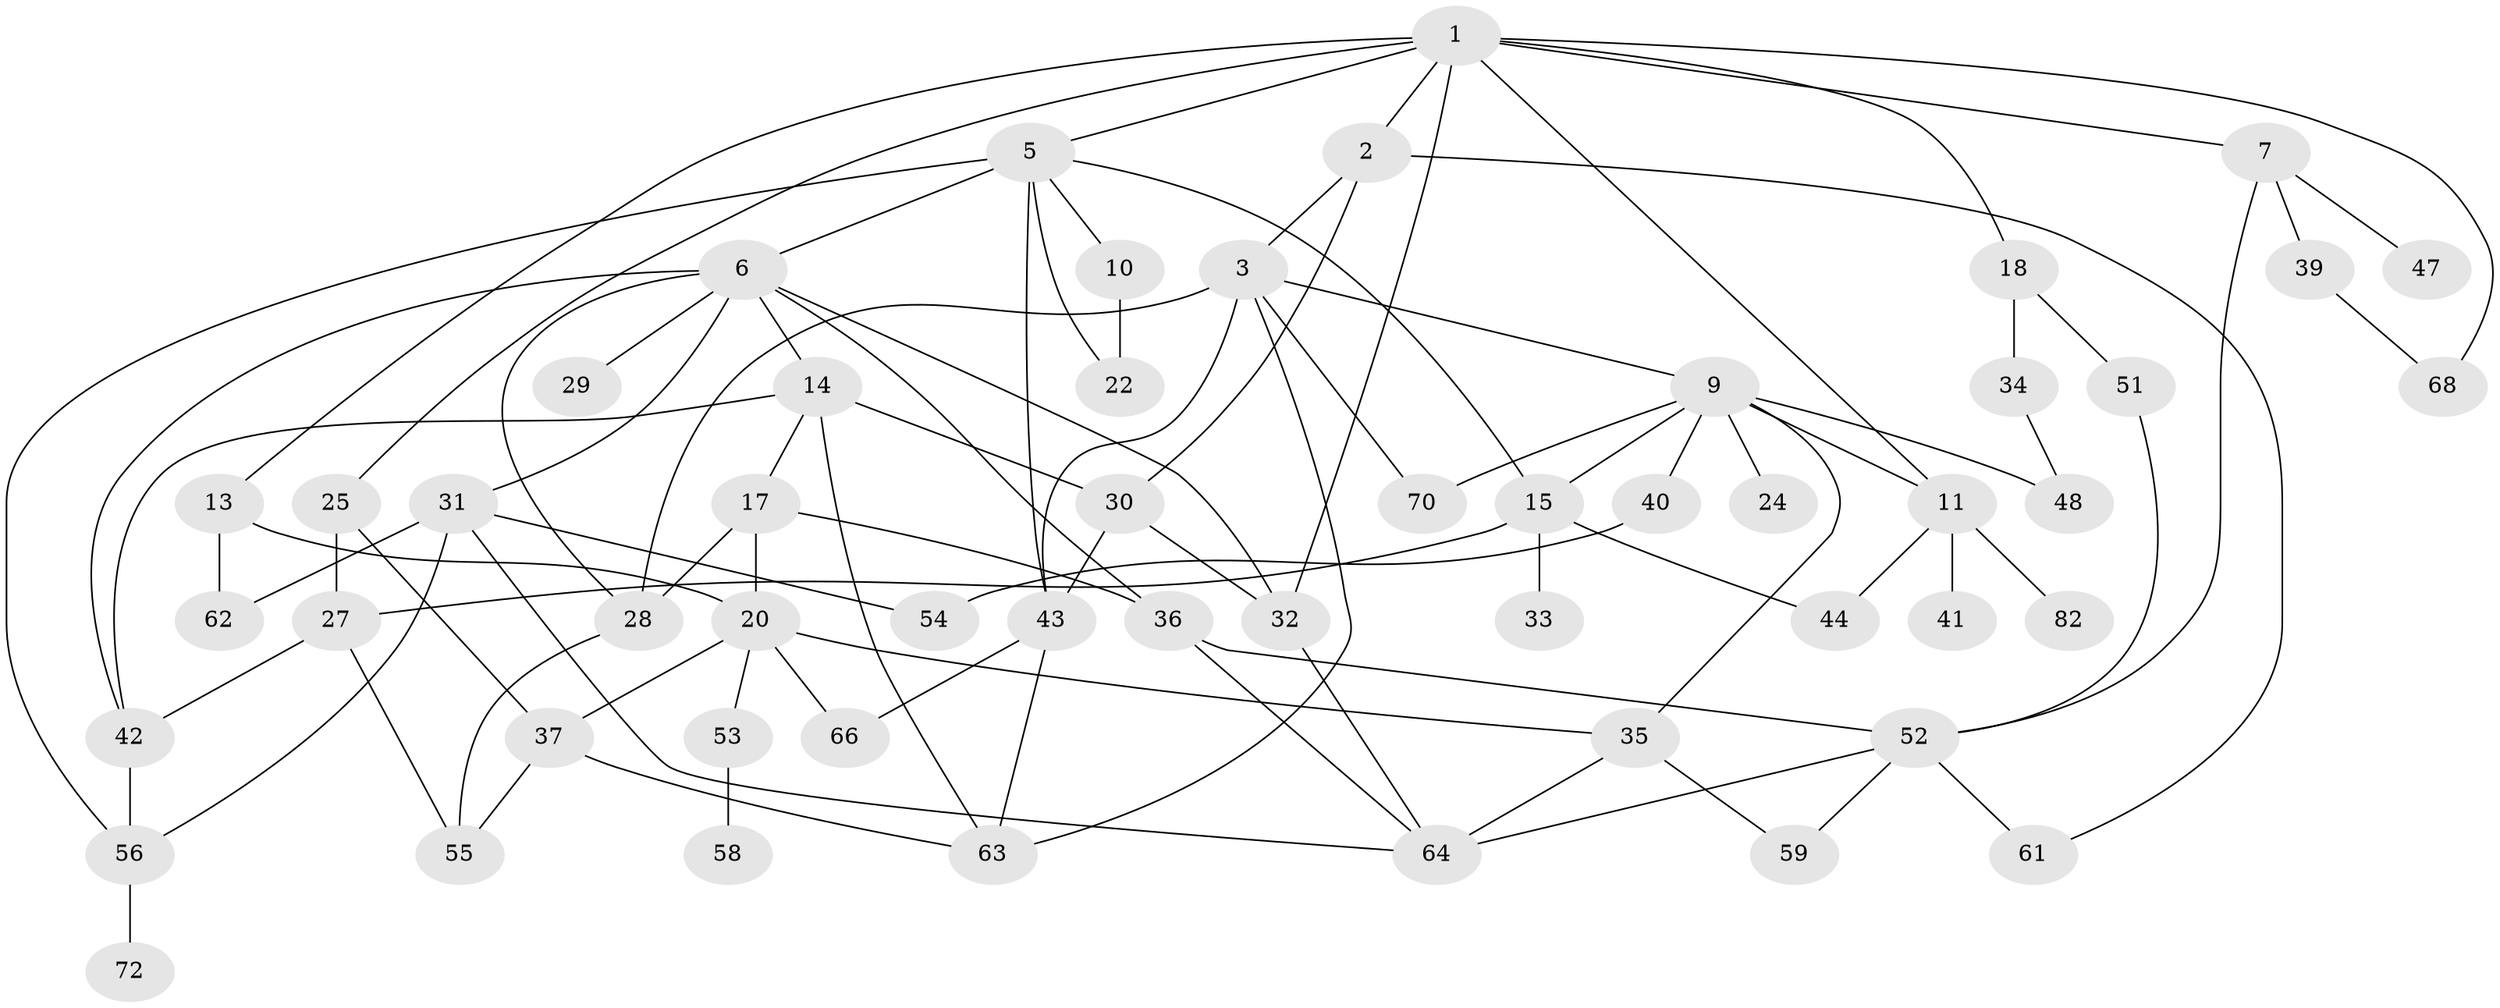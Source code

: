 // original degree distribution, {5: 0.04878048780487805, 3: 0.32926829268292684, 6: 0.04878048780487805, 4: 0.15853658536585366, 7: 0.012195121951219513, 2: 0.2804878048780488, 1: 0.12195121951219512}
// Generated by graph-tools (version 1.1) at 2025/41/03/06/25 10:41:27]
// undirected, 54 vertices, 92 edges
graph export_dot {
graph [start="1"]
  node [color=gray90,style=filled];
  1 [super="+4"];
  2 [super="+16"];
  3 [super="+71"];
  5 [super="+8"];
  6 [super="+12"];
  7 [super="+38"];
  9 [super="+81"];
  10;
  11 [super="+19"];
  13 [super="+60"];
  14 [super="+75"];
  15 [super="+23"];
  17 [super="+79"];
  18 [super="+21"];
  20 [super="+26"];
  22;
  24;
  25;
  27;
  28;
  29;
  30 [super="+69"];
  31 [super="+46"];
  32 [super="+65"];
  33;
  34 [super="+77"];
  35;
  36 [super="+49"];
  37 [super="+50"];
  39;
  40;
  41;
  42 [super="+57"];
  43 [super="+45"];
  44;
  47;
  48;
  51;
  52 [super="+73"];
  53;
  54;
  55 [super="+74"];
  56 [super="+67"];
  58;
  59;
  61;
  62 [super="+76"];
  63 [super="+80"];
  64 [super="+78"];
  66;
  68;
  70;
  72;
  82;
  1 -- 2;
  1 -- 7;
  1 -- 11;
  1 -- 68;
  1 -- 32;
  1 -- 18;
  1 -- 5;
  1 -- 25;
  1 -- 13;
  2 -- 3;
  2 -- 61;
  2 -- 30;
  3 -- 9;
  3 -- 63;
  3 -- 70;
  3 -- 43;
  3 -- 28;
  5 -- 6;
  5 -- 15;
  5 -- 22;
  5 -- 56;
  5 -- 10;
  5 -- 43;
  6 -- 32;
  6 -- 28;
  6 -- 29;
  6 -- 14;
  6 -- 31;
  6 -- 36;
  6 -- 42;
  7 -- 52;
  7 -- 39;
  7 -- 47;
  9 -- 24;
  9 -- 35;
  9 -- 40;
  9 -- 48;
  9 -- 70;
  9 -- 15;
  9 -- 11;
  10 -- 22;
  11 -- 41;
  11 -- 82;
  11 -- 44;
  13 -- 20;
  13 -- 62;
  14 -- 17;
  14 -- 42;
  14 -- 30;
  14 -- 63;
  15 -- 44;
  15 -- 33;
  15 -- 27;
  17 -- 36;
  17 -- 28;
  17 -- 20;
  18 -- 51;
  18 -- 34;
  20 -- 53;
  20 -- 66;
  20 -- 35;
  20 -- 37;
  25 -- 27;
  25 -- 37;
  27 -- 42;
  27 -- 55;
  28 -- 55;
  30 -- 32;
  30 -- 43;
  31 -- 54;
  31 -- 62;
  31 -- 56;
  31 -- 64;
  32 -- 64;
  34 -- 48;
  35 -- 59;
  35 -- 64;
  36 -- 52;
  36 -- 64;
  37 -- 63;
  37 -- 55;
  39 -- 68;
  40 -- 54;
  42 -- 56;
  43 -- 66;
  43 -- 63;
  51 -- 52;
  52 -- 61;
  52 -- 64;
  52 -- 59;
  53 -- 58;
  56 -- 72;
}
